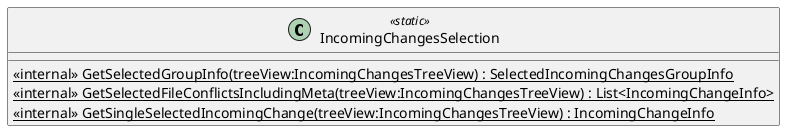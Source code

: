 @startuml
class IncomingChangesSelection <<static>> {
    <<internal>> {static} GetSelectedGroupInfo(treeView:IncomingChangesTreeView) : SelectedIncomingChangesGroupInfo
    <<internal>> {static} GetSelectedFileConflictsIncludingMeta(treeView:IncomingChangesTreeView) : List<IncomingChangeInfo>
    <<internal>> {static} GetSingleSelectedIncomingChange(treeView:IncomingChangesTreeView) : IncomingChangeInfo
}
@enduml
